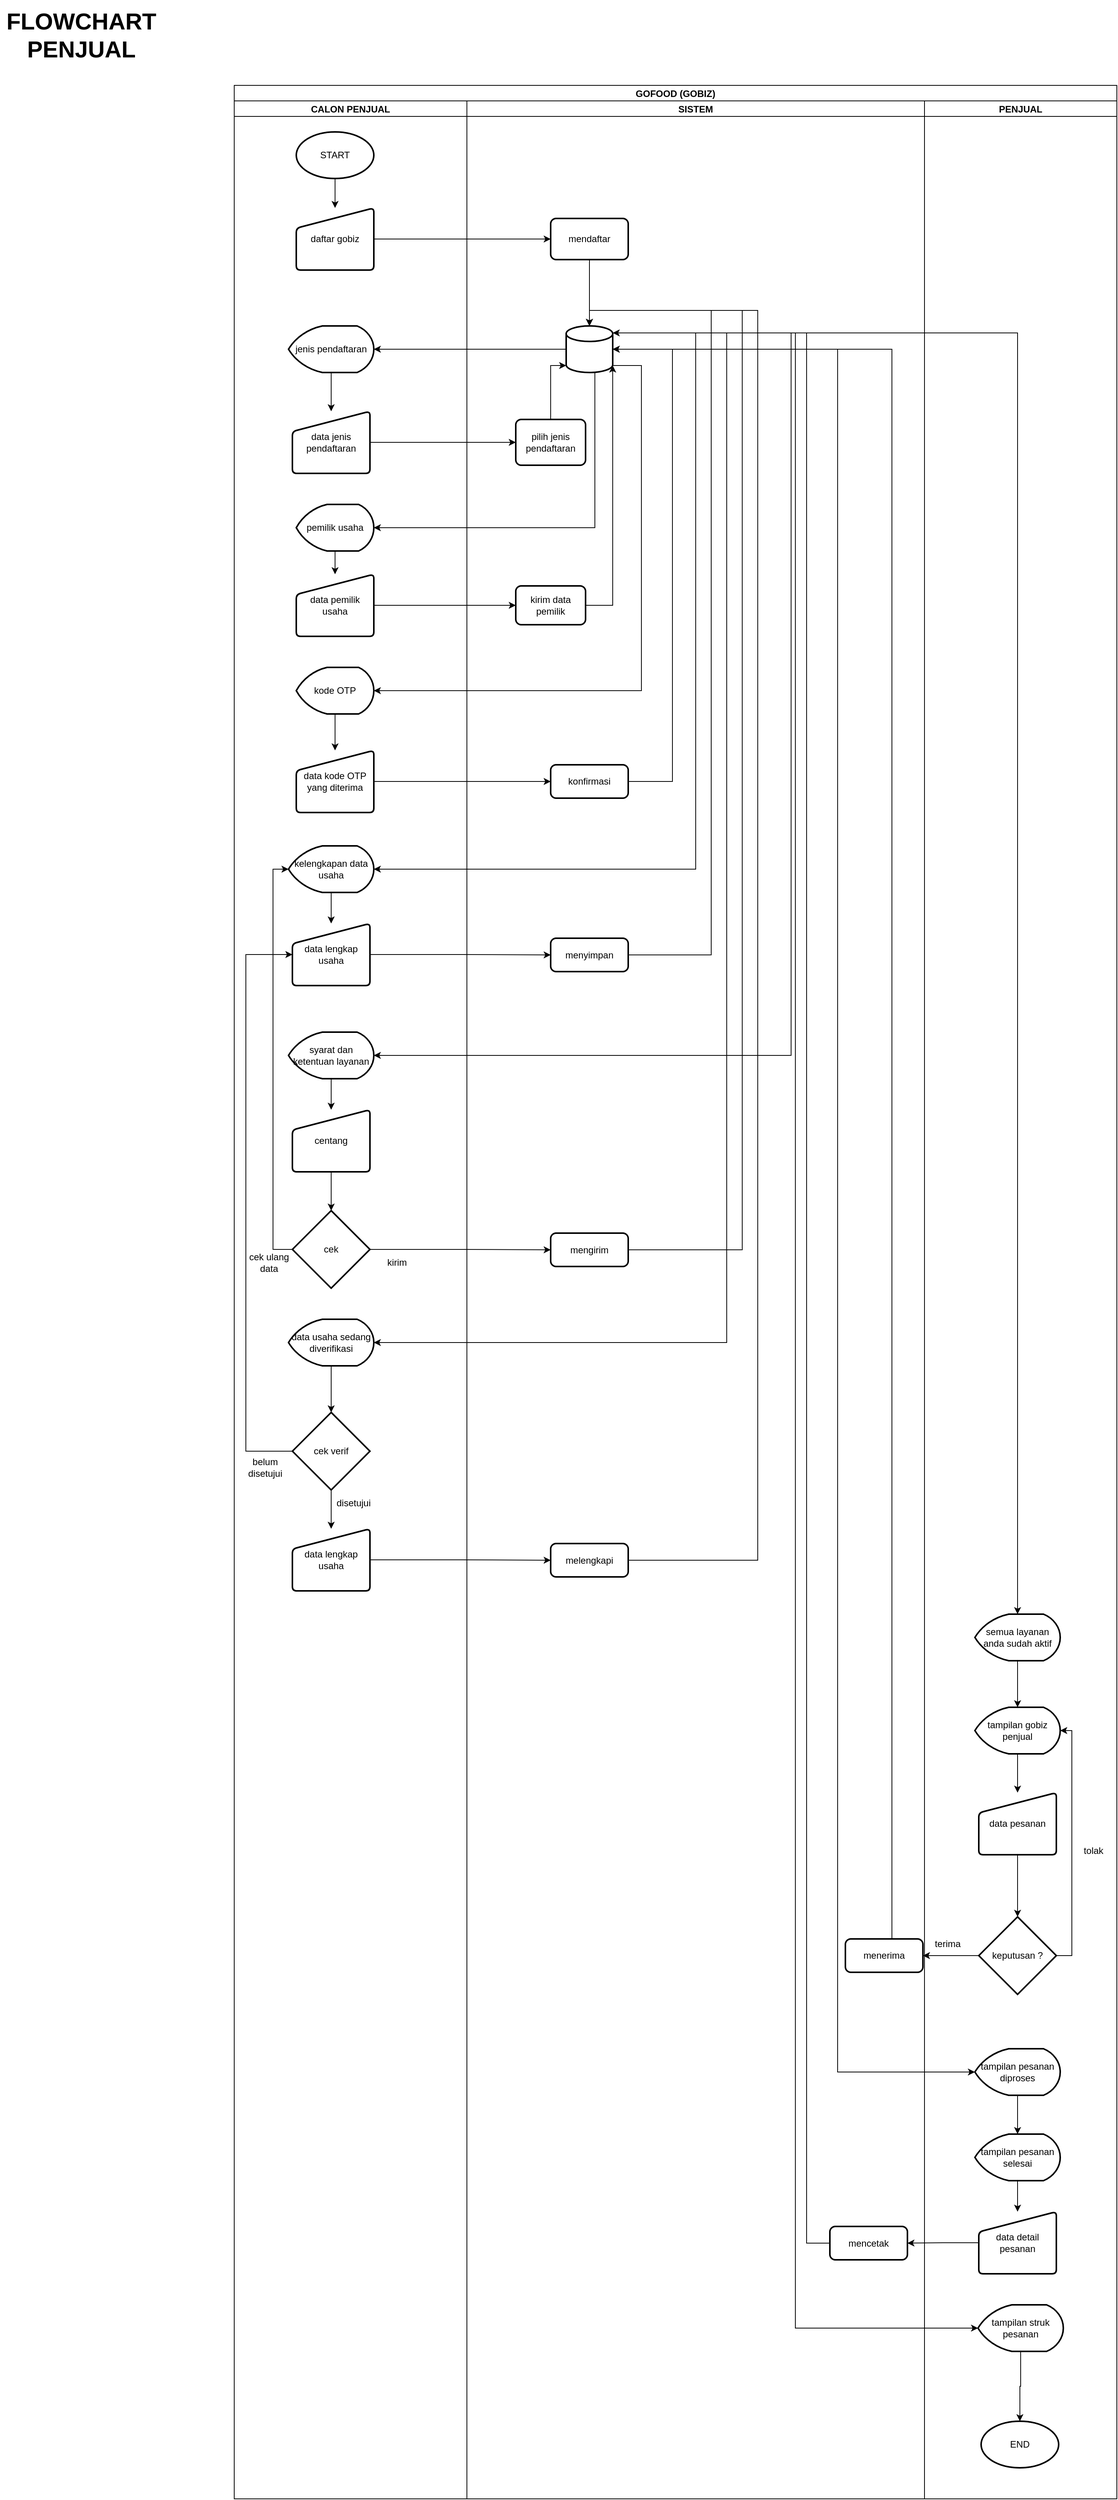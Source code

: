 <mxfile version="16.1.2" type="device"><diagram id="gQieSK8XTmne3Jj6k3_J" name="FLOWCHART"><mxGraphModel dx="1078" dy="661" grid="1" gridSize="10" guides="1" tooltips="1" connect="1" arrows="1" fold="1" page="1" pageScale="1" pageWidth="2339" pageHeight="3300" math="0" shadow="0"><root><mxCell id="0"/><mxCell id="1" parent="0"/><mxCell id="ITI9pA6HgrUlZKie2ea9-1" value="FLOWCHART PENJUAL" style="text;html=1;strokeColor=none;fillColor=none;align=center;verticalAlign=middle;whiteSpace=wrap;rounded=0;fontSize=30;fontStyle=1" parent="1" vertex="1"><mxGeometry x="30" y="30" width="210" height="90" as="geometry"/></mxCell><mxCell id="ITI9pA6HgrUlZKie2ea9-2" value="GOFOOD (GOBIZ)" style="swimlane;childLayout=stackLayout;resizeParent=1;resizeParentMax=0;startSize=20;" parent="1" vertex="1"><mxGeometry x="332" y="140" width="1138" height="3110" as="geometry"/></mxCell><mxCell id="ITI9pA6HgrUlZKie2ea9-3" value="CALON PENJUAL" style="swimlane;startSize=20;" parent="ITI9pA6HgrUlZKie2ea9-2" vertex="1"><mxGeometry y="20" width="300" height="3090" as="geometry"/></mxCell><mxCell id="ITI9pA6HgrUlZKie2ea9-4" style="edgeStyle=orthogonalEdgeStyle;rounded=0;orthogonalLoop=1;jettySize=auto;html=1;exitX=0.5;exitY=1;exitDx=0;exitDy=0;exitPerimeter=0;entryX=0.5;entryY=0;entryDx=0;entryDy=0;" parent="ITI9pA6HgrUlZKie2ea9-3" source="ITI9pA6HgrUlZKie2ea9-5" target="ITI9pA6HgrUlZKie2ea9-6" edge="1"><mxGeometry relative="1" as="geometry"/></mxCell><mxCell id="ITI9pA6HgrUlZKie2ea9-5" value="START" style="strokeWidth=2;html=1;shape=mxgraph.flowchart.start_1;whiteSpace=wrap;" parent="ITI9pA6HgrUlZKie2ea9-3" vertex="1"><mxGeometry x="80" y="40" width="100" height="60" as="geometry"/></mxCell><mxCell id="ITI9pA6HgrUlZKie2ea9-6" value="daftar gobiz" style="html=1;strokeWidth=2;shape=manualInput;whiteSpace=wrap;rounded=1;size=26;arcSize=11;" parent="ITI9pA6HgrUlZKie2ea9-3" vertex="1"><mxGeometry x="80" y="138" width="100" height="80" as="geometry"/></mxCell><mxCell id="ITI9pA6HgrUlZKie2ea9-7" style="edgeStyle=orthogonalEdgeStyle;rounded=0;orthogonalLoop=1;jettySize=auto;html=1;exitX=0.5;exitY=1;exitDx=0;exitDy=0;exitPerimeter=0;entryX=0.5;entryY=0;entryDx=0;entryDy=0;" parent="ITI9pA6HgrUlZKie2ea9-3" source="ITI9pA6HgrUlZKie2ea9-8" target="ITI9pA6HgrUlZKie2ea9-9" edge="1"><mxGeometry relative="1" as="geometry"/></mxCell><mxCell id="ITI9pA6HgrUlZKie2ea9-8" value="jenis pendaftaran" style="strokeWidth=2;html=1;shape=mxgraph.flowchart.display;whiteSpace=wrap;" parent="ITI9pA6HgrUlZKie2ea9-3" vertex="1"><mxGeometry x="70" y="290" width="110" height="60" as="geometry"/></mxCell><mxCell id="ITI9pA6HgrUlZKie2ea9-9" value="data jenis pendaftaran" style="html=1;strokeWidth=2;shape=manualInput;whiteSpace=wrap;rounded=1;size=26;arcSize=11;" parent="ITI9pA6HgrUlZKie2ea9-3" vertex="1"><mxGeometry x="75" y="400" width="100" height="80" as="geometry"/></mxCell><mxCell id="ITI9pA6HgrUlZKie2ea9-10" style="edgeStyle=orthogonalEdgeStyle;rounded=0;orthogonalLoop=1;jettySize=auto;html=1;exitX=0.5;exitY=1;exitDx=0;exitDy=0;exitPerimeter=0;entryX=0.5;entryY=0;entryDx=0;entryDy=0;" parent="ITI9pA6HgrUlZKie2ea9-3" source="ITI9pA6HgrUlZKie2ea9-11" target="ITI9pA6HgrUlZKie2ea9-12" edge="1"><mxGeometry relative="1" as="geometry"/></mxCell><mxCell id="ITI9pA6HgrUlZKie2ea9-11" value="pemilik usaha" style="strokeWidth=2;html=1;shape=mxgraph.flowchart.display;whiteSpace=wrap;" parent="ITI9pA6HgrUlZKie2ea9-3" vertex="1"><mxGeometry x="80" y="520" width="100" height="60" as="geometry"/></mxCell><mxCell id="ITI9pA6HgrUlZKie2ea9-12" value="data pemilik usaha" style="html=1;strokeWidth=2;shape=manualInput;whiteSpace=wrap;rounded=1;size=26;arcSize=11;" parent="ITI9pA6HgrUlZKie2ea9-3" vertex="1"><mxGeometry x="80" y="610" width="100" height="80" as="geometry"/></mxCell><mxCell id="ITI9pA6HgrUlZKie2ea9-13" style="edgeStyle=orthogonalEdgeStyle;rounded=0;orthogonalLoop=1;jettySize=auto;html=1;exitX=0.5;exitY=1;exitDx=0;exitDy=0;exitPerimeter=0;entryX=0.5;entryY=0;entryDx=0;entryDy=0;" parent="ITI9pA6HgrUlZKie2ea9-3" source="ITI9pA6HgrUlZKie2ea9-14" target="ITI9pA6HgrUlZKie2ea9-15" edge="1"><mxGeometry relative="1" as="geometry"/></mxCell><mxCell id="ITI9pA6HgrUlZKie2ea9-14" value="kode OTP" style="strokeWidth=2;html=1;shape=mxgraph.flowchart.display;whiteSpace=wrap;" parent="ITI9pA6HgrUlZKie2ea9-3" vertex="1"><mxGeometry x="80" y="730" width="100" height="60" as="geometry"/></mxCell><mxCell id="ITI9pA6HgrUlZKie2ea9-15" value="data kode OTP yang diterima" style="html=1;strokeWidth=2;shape=manualInput;whiteSpace=wrap;rounded=1;size=26;arcSize=11;" parent="ITI9pA6HgrUlZKie2ea9-3" vertex="1"><mxGeometry x="80" y="837" width="100" height="80" as="geometry"/></mxCell><mxCell id="ITI9pA6HgrUlZKie2ea9-59" style="edgeStyle=orthogonalEdgeStyle;rounded=0;orthogonalLoop=1;jettySize=auto;html=1;exitX=0.5;exitY=1;exitDx=0;exitDy=0;exitPerimeter=0;entryX=0.5;entryY=0;entryDx=0;entryDy=0;" parent="ITI9pA6HgrUlZKie2ea9-3" source="ITI9pA6HgrUlZKie2ea9-39" target="ITI9pA6HgrUlZKie2ea9-40" edge="1"><mxGeometry relative="1" as="geometry"/></mxCell><mxCell id="ITI9pA6HgrUlZKie2ea9-39" value="kelengkapan data usaha" style="strokeWidth=2;html=1;shape=mxgraph.flowchart.display;whiteSpace=wrap;" parent="ITI9pA6HgrUlZKie2ea9-3" vertex="1"><mxGeometry x="70" y="960" width="110" height="60" as="geometry"/></mxCell><mxCell id="ITI9pA6HgrUlZKie2ea9-40" value="data lengkap usaha" style="html=1;strokeWidth=2;shape=manualInput;whiteSpace=wrap;rounded=1;size=26;arcSize=11;" parent="ITI9pA6HgrUlZKie2ea9-3" vertex="1"><mxGeometry x="75" y="1060" width="100" height="80" as="geometry"/></mxCell><mxCell id="ITI9pA6HgrUlZKie2ea9-80" style="edgeStyle=orthogonalEdgeStyle;rounded=0;orthogonalLoop=1;jettySize=auto;html=1;exitX=0.5;exitY=1;exitDx=0;exitDy=0;exitPerimeter=0;entryX=0.5;entryY=0;entryDx=0;entryDy=0;" parent="ITI9pA6HgrUlZKie2ea9-3" source="ITI9pA6HgrUlZKie2ea9-74" target="ITI9pA6HgrUlZKie2ea9-76" edge="1"><mxGeometry relative="1" as="geometry"/></mxCell><mxCell id="ITI9pA6HgrUlZKie2ea9-74" value="syarat dan ketentuan layanan" style="strokeWidth=2;html=1;shape=mxgraph.flowchart.display;whiteSpace=wrap;" parent="ITI9pA6HgrUlZKie2ea9-3" vertex="1"><mxGeometry x="70" y="1200" width="110" height="60" as="geometry"/></mxCell><mxCell id="ITI9pA6HgrUlZKie2ea9-81" style="edgeStyle=orthogonalEdgeStyle;rounded=0;orthogonalLoop=1;jettySize=auto;html=1;exitX=0.5;exitY=1;exitDx=0;exitDy=0;entryX=0.5;entryY=0;entryDx=0;entryDy=0;entryPerimeter=0;" parent="ITI9pA6HgrUlZKie2ea9-3" source="ITI9pA6HgrUlZKie2ea9-76" target="ITI9pA6HgrUlZKie2ea9-77" edge="1"><mxGeometry relative="1" as="geometry"/></mxCell><mxCell id="ITI9pA6HgrUlZKie2ea9-76" value="centang" style="html=1;strokeWidth=2;shape=manualInput;whiteSpace=wrap;rounded=1;size=26;arcSize=11;" parent="ITI9pA6HgrUlZKie2ea9-3" vertex="1"><mxGeometry x="75" y="1300" width="100" height="80" as="geometry"/></mxCell><mxCell id="ITI9pA6HgrUlZKie2ea9-78" style="edgeStyle=orthogonalEdgeStyle;rounded=0;orthogonalLoop=1;jettySize=auto;html=1;exitX=0;exitY=0.5;exitDx=0;exitDy=0;exitPerimeter=0;entryX=0;entryY=0.5;entryDx=0;entryDy=0;entryPerimeter=0;" parent="ITI9pA6HgrUlZKie2ea9-3" source="ITI9pA6HgrUlZKie2ea9-77" target="ITI9pA6HgrUlZKie2ea9-39" edge="1"><mxGeometry relative="1" as="geometry"/></mxCell><mxCell id="ITI9pA6HgrUlZKie2ea9-77" value="cek" style="strokeWidth=2;html=1;shape=mxgraph.flowchart.decision;whiteSpace=wrap;" parent="ITI9pA6HgrUlZKie2ea9-3" vertex="1"><mxGeometry x="75" y="1430" width="100" height="100" as="geometry"/></mxCell><mxCell id="ITI9pA6HgrUlZKie2ea9-82" value="cek ulang data" style="text;html=1;strokeColor=none;fillColor=none;align=center;verticalAlign=middle;whiteSpace=wrap;rounded=0;" parent="ITI9pA6HgrUlZKie2ea9-3" vertex="1"><mxGeometry x="15" y="1482" width="60" height="30" as="geometry"/></mxCell><mxCell id="ITI9pA6HgrUlZKie2ea9-85" value="kirim" style="text;html=1;strokeColor=none;fillColor=none;align=center;verticalAlign=middle;whiteSpace=wrap;rounded=0;" parent="ITI9pA6HgrUlZKie2ea9-3" vertex="1"><mxGeometry x="180" y="1482" width="60" height="30" as="geometry"/></mxCell><mxCell id="ITI9pA6HgrUlZKie2ea9-91" style="edgeStyle=orthogonalEdgeStyle;rounded=0;orthogonalLoop=1;jettySize=auto;html=1;exitX=0.5;exitY=1;exitDx=0;exitDy=0;exitPerimeter=0;entryX=0.5;entryY=0;entryDx=0;entryDy=0;entryPerimeter=0;" parent="ITI9pA6HgrUlZKie2ea9-3" source="ITI9pA6HgrUlZKie2ea9-88" target="ITI9pA6HgrUlZKie2ea9-90" edge="1"><mxGeometry relative="1" as="geometry"/></mxCell><mxCell id="ITI9pA6HgrUlZKie2ea9-88" value="data usaha sedang diverifikasi" style="strokeWidth=2;html=1;shape=mxgraph.flowchart.display;whiteSpace=wrap;" parent="ITI9pA6HgrUlZKie2ea9-3" vertex="1"><mxGeometry x="70" y="1570" width="110" height="60" as="geometry"/></mxCell><mxCell id="ITI9pA6HgrUlZKie2ea9-92" style="edgeStyle=orthogonalEdgeStyle;rounded=0;orthogonalLoop=1;jettySize=auto;html=1;exitX=0;exitY=0.5;exitDx=0;exitDy=0;exitPerimeter=0;entryX=0;entryY=0.5;entryDx=0;entryDy=0;" parent="ITI9pA6HgrUlZKie2ea9-3" source="ITI9pA6HgrUlZKie2ea9-90" target="ITI9pA6HgrUlZKie2ea9-40" edge="1"><mxGeometry relative="1" as="geometry"><Array as="points"><mxPoint x="15" y="1740"/><mxPoint x="15" y="1100"/></Array></mxGeometry></mxCell><mxCell id="ITI9pA6HgrUlZKie2ea9-94" style="edgeStyle=orthogonalEdgeStyle;rounded=0;orthogonalLoop=1;jettySize=auto;html=1;exitX=0.5;exitY=1;exitDx=0;exitDy=0;exitPerimeter=0;entryX=0.5;entryY=0;entryDx=0;entryDy=0;" parent="ITI9pA6HgrUlZKie2ea9-3" source="ITI9pA6HgrUlZKie2ea9-90" target="ITI9pA6HgrUlZKie2ea9-93" edge="1"><mxGeometry relative="1" as="geometry"/></mxCell><mxCell id="ITI9pA6HgrUlZKie2ea9-90" value="cek verif" style="strokeWidth=2;html=1;shape=mxgraph.flowchart.decision;whiteSpace=wrap;" parent="ITI9pA6HgrUlZKie2ea9-3" vertex="1"><mxGeometry x="75" y="1690" width="100" height="100" as="geometry"/></mxCell><mxCell id="ITI9pA6HgrUlZKie2ea9-93" value="data lengkap usaha" style="html=1;strokeWidth=2;shape=manualInput;whiteSpace=wrap;rounded=1;size=26;arcSize=11;" parent="ITI9pA6HgrUlZKie2ea9-3" vertex="1"><mxGeometry x="75" y="1840" width="100" height="80" as="geometry"/></mxCell><mxCell id="ITI9pA6HgrUlZKie2ea9-101" value="belum disetujui" style="text;html=1;strokeColor=none;fillColor=none;align=center;verticalAlign=middle;whiteSpace=wrap;rounded=0;" parent="ITI9pA6HgrUlZKie2ea9-3" vertex="1"><mxGeometry x="10" y="1746" width="60" height="30" as="geometry"/></mxCell><mxCell id="ITI9pA6HgrUlZKie2ea9-102" value="disetujui" style="text;html=1;strokeColor=none;fillColor=none;align=center;verticalAlign=middle;whiteSpace=wrap;rounded=0;" parent="ITI9pA6HgrUlZKie2ea9-3" vertex="1"><mxGeometry x="124" y="1792" width="60" height="30" as="geometry"/></mxCell><mxCell id="ITI9pA6HgrUlZKie2ea9-16" value="SISTEM" style="swimlane;startSize=20;" parent="ITI9pA6HgrUlZKie2ea9-2" vertex="1"><mxGeometry x="300" y="20" width="590" height="3090" as="geometry"/></mxCell><mxCell id="ITI9pA6HgrUlZKie2ea9-17" style="edgeStyle=orthogonalEdgeStyle;rounded=0;orthogonalLoop=1;jettySize=auto;html=1;exitX=0.5;exitY=1;exitDx=0;exitDy=0;entryX=0.5;entryY=0;entryDx=0;entryDy=0;entryPerimeter=0;" parent="ITI9pA6HgrUlZKie2ea9-16" source="ITI9pA6HgrUlZKie2ea9-18" target="ITI9pA6HgrUlZKie2ea9-19" edge="1"><mxGeometry relative="1" as="geometry"/></mxCell><mxCell id="ITI9pA6HgrUlZKie2ea9-18" value="mendaftar" style="rounded=1;whiteSpace=wrap;html=1;absoluteArcSize=1;arcSize=14;strokeWidth=2;" parent="ITI9pA6HgrUlZKie2ea9-16" vertex="1"><mxGeometry x="108" y="151.5" width="100" height="53" as="geometry"/></mxCell><mxCell id="ITI9pA6HgrUlZKie2ea9-19" value="" style="strokeWidth=2;html=1;shape=mxgraph.flowchart.database;whiteSpace=wrap;" parent="ITI9pA6HgrUlZKie2ea9-16" vertex="1"><mxGeometry x="128" y="290" width="60" height="60" as="geometry"/></mxCell><mxCell id="ITI9pA6HgrUlZKie2ea9-20" style="edgeStyle=orthogonalEdgeStyle;rounded=0;orthogonalLoop=1;jettySize=auto;html=1;exitX=0.5;exitY=0;exitDx=0;exitDy=0;entryX=0;entryY=0.85;entryDx=0;entryDy=0;entryPerimeter=0;" parent="ITI9pA6HgrUlZKie2ea9-16" source="ITI9pA6HgrUlZKie2ea9-21" target="ITI9pA6HgrUlZKie2ea9-19" edge="1"><mxGeometry relative="1" as="geometry"/></mxCell><mxCell id="ITI9pA6HgrUlZKie2ea9-21" value="pilih jenis pendaftaran" style="rounded=1;whiteSpace=wrap;html=1;absoluteArcSize=1;arcSize=14;strokeWidth=2;" parent="ITI9pA6HgrUlZKie2ea9-16" vertex="1"><mxGeometry x="63" y="410.5" width="90" height="59" as="geometry"/></mxCell><mxCell id="ITI9pA6HgrUlZKie2ea9-22" style="edgeStyle=orthogonalEdgeStyle;rounded=0;orthogonalLoop=1;jettySize=auto;html=1;exitX=1;exitY=0.5;exitDx=0;exitDy=0;entryX=1;entryY=0.85;entryDx=0;entryDy=0;entryPerimeter=0;" parent="ITI9pA6HgrUlZKie2ea9-16" source="ITI9pA6HgrUlZKie2ea9-23" target="ITI9pA6HgrUlZKie2ea9-19" edge="1"><mxGeometry relative="1" as="geometry"><Array as="points"><mxPoint x="188" y="650"/></Array></mxGeometry></mxCell><mxCell id="ITI9pA6HgrUlZKie2ea9-23" value="kirim data pemilik" style="rounded=1;whiteSpace=wrap;html=1;absoluteArcSize=1;arcSize=14;strokeWidth=2;" parent="ITI9pA6HgrUlZKie2ea9-16" vertex="1"><mxGeometry x="63" y="625" width="90" height="50" as="geometry"/></mxCell><mxCell id="ITI9pA6HgrUlZKie2ea9-24" style="edgeStyle=orthogonalEdgeStyle;rounded=0;orthogonalLoop=1;jettySize=auto;html=1;exitX=1;exitY=0.5;exitDx=0;exitDy=0;entryX=1;entryY=0.5;entryDx=0;entryDy=0;entryPerimeter=0;" parent="ITI9pA6HgrUlZKie2ea9-16" source="ITI9pA6HgrUlZKie2ea9-25" target="ITI9pA6HgrUlZKie2ea9-19" edge="1"><mxGeometry relative="1" as="geometry"><Array as="points"><mxPoint x="265" y="877"/><mxPoint x="265" y="320"/></Array></mxGeometry></mxCell><mxCell id="ITI9pA6HgrUlZKie2ea9-25" value="konfirmasi" style="rounded=1;whiteSpace=wrap;html=1;absoluteArcSize=1;arcSize=14;strokeWidth=2;" parent="ITI9pA6HgrUlZKie2ea9-16" vertex="1"><mxGeometry x="108" y="855.5" width="100" height="43" as="geometry"/></mxCell><mxCell id="ITI9pA6HgrUlZKie2ea9-62" style="edgeStyle=orthogonalEdgeStyle;rounded=0;orthogonalLoop=1;jettySize=auto;html=1;exitX=1;exitY=0.5;exitDx=0;exitDy=0;entryX=0.5;entryY=0;entryDx=0;entryDy=0;entryPerimeter=0;" parent="ITI9pA6HgrUlZKie2ea9-16" source="ITI9pA6HgrUlZKie2ea9-58" target="ITI9pA6HgrUlZKie2ea9-19" edge="1"><mxGeometry relative="1" as="geometry"><Array as="points"><mxPoint x="315" y="1100"/><mxPoint x="315" y="270"/><mxPoint x="158" y="270"/></Array></mxGeometry></mxCell><mxCell id="ITI9pA6HgrUlZKie2ea9-58" value="menyimpan" style="rounded=1;whiteSpace=wrap;html=1;absoluteArcSize=1;arcSize=14;strokeWidth=2;" parent="ITI9pA6HgrUlZKie2ea9-16" vertex="1"><mxGeometry x="108" y="1079" width="100" height="43" as="geometry"/></mxCell><mxCell id="ITI9pA6HgrUlZKie2ea9-87" style="edgeStyle=orthogonalEdgeStyle;rounded=0;orthogonalLoop=1;jettySize=auto;html=1;exitX=1;exitY=0.5;exitDx=0;exitDy=0;entryX=0.5;entryY=0;entryDx=0;entryDy=0;entryPerimeter=0;" parent="ITI9pA6HgrUlZKie2ea9-16" source="ITI9pA6HgrUlZKie2ea9-83" target="ITI9pA6HgrUlZKie2ea9-19" edge="1"><mxGeometry relative="1" as="geometry"><Array as="points"><mxPoint x="355" y="1480"/><mxPoint x="355" y="270"/><mxPoint x="158" y="270"/></Array></mxGeometry></mxCell><mxCell id="ITI9pA6HgrUlZKie2ea9-83" value="mengirim" style="rounded=1;whiteSpace=wrap;html=1;absoluteArcSize=1;arcSize=14;strokeWidth=2;" parent="ITI9pA6HgrUlZKie2ea9-16" vertex="1"><mxGeometry x="108" y="1459" width="100" height="43" as="geometry"/></mxCell><mxCell id="ITI9pA6HgrUlZKie2ea9-97" style="edgeStyle=orthogonalEdgeStyle;rounded=0;orthogonalLoop=1;jettySize=auto;html=1;exitX=1;exitY=0.5;exitDx=0;exitDy=0;entryX=0.5;entryY=0;entryDx=0;entryDy=0;entryPerimeter=0;" parent="ITI9pA6HgrUlZKie2ea9-16" source="ITI9pA6HgrUlZKie2ea9-95" target="ITI9pA6HgrUlZKie2ea9-19" edge="1"><mxGeometry relative="1" as="geometry"><Array as="points"><mxPoint x="375" y="1880"/><mxPoint x="375" y="270"/><mxPoint x="158" y="270"/></Array></mxGeometry></mxCell><mxCell id="ITI9pA6HgrUlZKie2ea9-95" value="melengkapi" style="rounded=1;whiteSpace=wrap;html=1;absoluteArcSize=1;arcSize=14;strokeWidth=2;" parent="ITI9pA6HgrUlZKie2ea9-16" vertex="1"><mxGeometry x="108" y="1859" width="100" height="43" as="geometry"/></mxCell><mxCell id="A_USdB6Zy-tuZztIBEWK-12" style="edgeStyle=orthogonalEdgeStyle;rounded=0;orthogonalLoop=1;jettySize=auto;html=1;entryX=1;entryY=0.5;entryDx=0;entryDy=0;entryPerimeter=0;exitX=0.5;exitY=0;exitDx=0;exitDy=0;" edge="1" parent="ITI9pA6HgrUlZKie2ea9-16" source="A_USdB6Zy-tuZztIBEWK-7" target="ITI9pA6HgrUlZKie2ea9-19"><mxGeometry relative="1" as="geometry"><Array as="points"><mxPoint x="548" y="2369"/><mxPoint x="548" y="320"/></Array></mxGeometry></mxCell><mxCell id="A_USdB6Zy-tuZztIBEWK-7" value="menerima" style="rounded=1;whiteSpace=wrap;html=1;absoluteArcSize=1;arcSize=14;strokeWidth=2;" vertex="1" parent="ITI9pA6HgrUlZKie2ea9-16"><mxGeometry x="488" y="2368.5" width="100" height="43" as="geometry"/></mxCell><mxCell id="A_USdB6Zy-tuZztIBEWK-24" style="edgeStyle=orthogonalEdgeStyle;rounded=0;orthogonalLoop=1;jettySize=auto;html=1;exitX=0;exitY=0.5;exitDx=0;exitDy=0;entryX=1;entryY=0.15;entryDx=0;entryDy=0;entryPerimeter=0;" edge="1" parent="ITI9pA6HgrUlZKie2ea9-16" source="A_USdB6Zy-tuZztIBEWK-22" target="ITI9pA6HgrUlZKie2ea9-19"><mxGeometry relative="1" as="geometry"><Array as="points"><mxPoint x="438" y="2761"/><mxPoint x="438" y="299"/></Array></mxGeometry></mxCell><mxCell id="A_USdB6Zy-tuZztIBEWK-22" value="mencetak" style="rounded=1;whiteSpace=wrap;html=1;absoluteArcSize=1;arcSize=14;strokeWidth=2;" vertex="1" parent="ITI9pA6HgrUlZKie2ea9-16"><mxGeometry x="468" y="2739" width="100" height="43" as="geometry"/></mxCell><mxCell id="ITI9pA6HgrUlZKie2ea9-26" value="PENJUAL" style="swimlane;startSize=20;" parent="ITI9pA6HgrUlZKie2ea9-2" vertex="1"><mxGeometry x="890" y="20" width="248" height="3090" as="geometry"/></mxCell><mxCell id="ITI9pA6HgrUlZKie2ea9-100" style="edgeStyle=orthogonalEdgeStyle;rounded=0;orthogonalLoop=1;jettySize=auto;html=1;exitX=0.5;exitY=1;exitDx=0;exitDy=0;exitPerimeter=0;entryX=0.5;entryY=0;entryDx=0;entryDy=0;entryPerimeter=0;" parent="ITI9pA6HgrUlZKie2ea9-26" source="ITI9pA6HgrUlZKie2ea9-98" target="A_USdB6Zy-tuZztIBEWK-1" edge="1"><mxGeometry relative="1" as="geometry"><mxPoint x="120" y="2060.0" as="targetPoint"/></mxGeometry></mxCell><mxCell id="ITI9pA6HgrUlZKie2ea9-98" value="semua layanan anda sudah aktif" style="strokeWidth=2;html=1;shape=mxgraph.flowchart.display;whiteSpace=wrap;" parent="ITI9pA6HgrUlZKie2ea9-26" vertex="1"><mxGeometry x="65" y="1950" width="110" height="60" as="geometry"/></mxCell><mxCell id="A_USdB6Zy-tuZztIBEWK-4" style="edgeStyle=orthogonalEdgeStyle;rounded=0;orthogonalLoop=1;jettySize=auto;html=1;exitX=0.5;exitY=1;exitDx=0;exitDy=0;exitPerimeter=0;entryX=0.5;entryY=0;entryDx=0;entryDy=0;" edge="1" parent="ITI9pA6HgrUlZKie2ea9-26" source="A_USdB6Zy-tuZztIBEWK-1" target="A_USdB6Zy-tuZztIBEWK-3"><mxGeometry relative="1" as="geometry"/></mxCell><mxCell id="A_USdB6Zy-tuZztIBEWK-1" value="tampilan gobiz penjual" style="strokeWidth=2;html=1;shape=mxgraph.flowchart.display;whiteSpace=wrap;" vertex="1" parent="ITI9pA6HgrUlZKie2ea9-26"><mxGeometry x="65" y="2070" width="110" height="60" as="geometry"/></mxCell><mxCell id="A_USdB6Zy-tuZztIBEWK-6" style="edgeStyle=orthogonalEdgeStyle;rounded=0;orthogonalLoop=1;jettySize=auto;html=1;exitX=0.5;exitY=1;exitDx=0;exitDy=0;entryX=0.5;entryY=0;entryDx=0;entryDy=0;entryPerimeter=0;" edge="1" parent="ITI9pA6HgrUlZKie2ea9-26" source="A_USdB6Zy-tuZztIBEWK-3" target="A_USdB6Zy-tuZztIBEWK-5"><mxGeometry relative="1" as="geometry"/></mxCell><mxCell id="A_USdB6Zy-tuZztIBEWK-3" value="data pesanan" style="html=1;strokeWidth=2;shape=manualInput;whiteSpace=wrap;rounded=1;size=26;arcSize=11;" vertex="1" parent="ITI9pA6HgrUlZKie2ea9-26"><mxGeometry x="70" y="2180" width="100" height="80" as="geometry"/></mxCell><mxCell id="A_USdB6Zy-tuZztIBEWK-10" style="edgeStyle=orthogonalEdgeStyle;rounded=0;orthogonalLoop=1;jettySize=auto;html=1;exitX=1;exitY=0.5;exitDx=0;exitDy=0;exitPerimeter=0;entryX=1;entryY=0.5;entryDx=0;entryDy=0;entryPerimeter=0;" edge="1" parent="ITI9pA6HgrUlZKie2ea9-26" source="A_USdB6Zy-tuZztIBEWK-5" target="A_USdB6Zy-tuZztIBEWK-1"><mxGeometry relative="1" as="geometry"/></mxCell><mxCell id="A_USdB6Zy-tuZztIBEWK-5" value="keputusan ?" style="strokeWidth=2;html=1;shape=mxgraph.flowchart.decision;whiteSpace=wrap;" vertex="1" parent="ITI9pA6HgrUlZKie2ea9-26"><mxGeometry x="70" y="2340" width="100" height="100" as="geometry"/></mxCell><mxCell id="A_USdB6Zy-tuZztIBEWK-11" value="tolak" style="text;html=1;strokeColor=none;fillColor=none;align=center;verticalAlign=middle;whiteSpace=wrap;rounded=0;" vertex="1" parent="ITI9pA6HgrUlZKie2ea9-26"><mxGeometry x="188" y="2240" width="60" height="30" as="geometry"/></mxCell><mxCell id="A_USdB6Zy-tuZztIBEWK-16" style="edgeStyle=orthogonalEdgeStyle;rounded=0;orthogonalLoop=1;jettySize=auto;html=1;exitX=0.5;exitY=1;exitDx=0;exitDy=0;exitPerimeter=0;entryX=0.5;entryY=0;entryDx=0;entryDy=0;entryPerimeter=0;" edge="1" parent="ITI9pA6HgrUlZKie2ea9-26" source="A_USdB6Zy-tuZztIBEWK-14" target="A_USdB6Zy-tuZztIBEWK-15"><mxGeometry relative="1" as="geometry"/></mxCell><mxCell id="A_USdB6Zy-tuZztIBEWK-14" value="tampilan pesanan diproses" style="strokeWidth=2;html=1;shape=mxgraph.flowchart.display;whiteSpace=wrap;" vertex="1" parent="ITI9pA6HgrUlZKie2ea9-26"><mxGeometry x="65" y="2510" width="110" height="60" as="geometry"/></mxCell><mxCell id="A_USdB6Zy-tuZztIBEWK-9" value="terima" style="text;html=1;strokeColor=none;fillColor=none;align=center;verticalAlign=middle;whiteSpace=wrap;rounded=0;" vertex="1" parent="ITI9pA6HgrUlZKie2ea9-26"><mxGeometry y="2360" width="60" height="30" as="geometry"/></mxCell><mxCell id="A_USdB6Zy-tuZztIBEWK-18" style="edgeStyle=orthogonalEdgeStyle;rounded=0;orthogonalLoop=1;jettySize=auto;html=1;exitX=0.5;exitY=1;exitDx=0;exitDy=0;exitPerimeter=0;entryX=0.5;entryY=0;entryDx=0;entryDy=0;" edge="1" parent="ITI9pA6HgrUlZKie2ea9-26" source="A_USdB6Zy-tuZztIBEWK-15" target="A_USdB6Zy-tuZztIBEWK-21"><mxGeometry relative="1" as="geometry"><mxPoint x="120" y="2720" as="targetPoint"/></mxGeometry></mxCell><mxCell id="A_USdB6Zy-tuZztIBEWK-15" value="tampilan pesanan selesai" style="strokeWidth=2;html=1;shape=mxgraph.flowchart.display;whiteSpace=wrap;" vertex="1" parent="ITI9pA6HgrUlZKie2ea9-26"><mxGeometry x="65" y="2620" width="110" height="60" as="geometry"/></mxCell><mxCell id="A_USdB6Zy-tuZztIBEWK-21" value="data detail pesanan" style="html=1;strokeWidth=2;shape=manualInput;whiteSpace=wrap;rounded=1;size=26;arcSize=11;" vertex="1" parent="ITI9pA6HgrUlZKie2ea9-26"><mxGeometry x="70" y="2720" width="100" height="80" as="geometry"/></mxCell><mxCell id="A_USdB6Zy-tuZztIBEWK-28" style="edgeStyle=orthogonalEdgeStyle;rounded=0;orthogonalLoop=1;jettySize=auto;html=1;exitX=0.5;exitY=1;exitDx=0;exitDy=0;exitPerimeter=0;entryX=0.5;entryY=0;entryDx=0;entryDy=0;entryPerimeter=0;" edge="1" parent="ITI9pA6HgrUlZKie2ea9-26" source="A_USdB6Zy-tuZztIBEWK-26" target="A_USdB6Zy-tuZztIBEWK-27"><mxGeometry relative="1" as="geometry"/></mxCell><mxCell id="A_USdB6Zy-tuZztIBEWK-26" value="tampilan struk pesanan" style="strokeWidth=2;html=1;shape=mxgraph.flowchart.display;whiteSpace=wrap;" vertex="1" parent="ITI9pA6HgrUlZKie2ea9-26"><mxGeometry x="69" y="2840" width="110" height="60" as="geometry"/></mxCell><mxCell id="A_USdB6Zy-tuZztIBEWK-27" value="END" style="strokeWidth=2;html=1;shape=mxgraph.flowchart.start_1;whiteSpace=wrap;" vertex="1" parent="ITI9pA6HgrUlZKie2ea9-26"><mxGeometry x="73" y="2990" width="100" height="60" as="geometry"/></mxCell><mxCell id="ITI9pA6HgrUlZKie2ea9-30" style="edgeStyle=orthogonalEdgeStyle;rounded=0;orthogonalLoop=1;jettySize=auto;html=1;exitX=1;exitY=0.5;exitDx=0;exitDy=0;entryX=0;entryY=0.5;entryDx=0;entryDy=0;" parent="ITI9pA6HgrUlZKie2ea9-2" source="ITI9pA6HgrUlZKie2ea9-6" target="ITI9pA6HgrUlZKie2ea9-18" edge="1"><mxGeometry relative="1" as="geometry"/></mxCell><mxCell id="ITI9pA6HgrUlZKie2ea9-31" style="edgeStyle=orthogonalEdgeStyle;rounded=0;orthogonalLoop=1;jettySize=auto;html=1;exitX=0;exitY=0.5;exitDx=0;exitDy=0;exitPerimeter=0;entryX=1;entryY=0.5;entryDx=0;entryDy=0;entryPerimeter=0;" parent="ITI9pA6HgrUlZKie2ea9-2" source="ITI9pA6HgrUlZKie2ea9-19" target="ITI9pA6HgrUlZKie2ea9-8" edge="1"><mxGeometry relative="1" as="geometry"/></mxCell><mxCell id="ITI9pA6HgrUlZKie2ea9-32" style="edgeStyle=orthogonalEdgeStyle;rounded=0;orthogonalLoop=1;jettySize=auto;html=1;exitX=1;exitY=0.5;exitDx=0;exitDy=0;entryX=0;entryY=0.5;entryDx=0;entryDy=0;" parent="ITI9pA6HgrUlZKie2ea9-2" source="ITI9pA6HgrUlZKie2ea9-9" target="ITI9pA6HgrUlZKie2ea9-21" edge="1"><mxGeometry relative="1" as="geometry"/></mxCell><mxCell id="ITI9pA6HgrUlZKie2ea9-33" style="edgeStyle=orthogonalEdgeStyle;rounded=0;orthogonalLoop=1;jettySize=auto;html=1;exitX=0.5;exitY=1;exitDx=0;exitDy=0;exitPerimeter=0;entryX=1;entryY=0.5;entryDx=0;entryDy=0;entryPerimeter=0;" parent="ITI9pA6HgrUlZKie2ea9-2" source="ITI9pA6HgrUlZKie2ea9-19" target="ITI9pA6HgrUlZKie2ea9-11" edge="1"><mxGeometry relative="1" as="geometry"><Array as="points"><mxPoint x="465" y="370"/><mxPoint x="465" y="570"/></Array></mxGeometry></mxCell><mxCell id="ITI9pA6HgrUlZKie2ea9-34" style="edgeStyle=orthogonalEdgeStyle;rounded=0;orthogonalLoop=1;jettySize=auto;html=1;exitX=1;exitY=0.5;exitDx=0;exitDy=0;entryX=0;entryY=0.5;entryDx=0;entryDy=0;" parent="ITI9pA6HgrUlZKie2ea9-2" source="ITI9pA6HgrUlZKie2ea9-12" target="ITI9pA6HgrUlZKie2ea9-23" edge="1"><mxGeometry relative="1" as="geometry"/></mxCell><mxCell id="ITI9pA6HgrUlZKie2ea9-35" style="edgeStyle=orthogonalEdgeStyle;rounded=0;orthogonalLoop=1;jettySize=auto;html=1;exitX=1;exitY=0.85;exitDx=0;exitDy=0;exitPerimeter=0;entryX=1;entryY=0.5;entryDx=0;entryDy=0;entryPerimeter=0;" parent="ITI9pA6HgrUlZKie2ea9-2" source="ITI9pA6HgrUlZKie2ea9-19" target="ITI9pA6HgrUlZKie2ea9-14" edge="1"><mxGeometry relative="1" as="geometry"><Array as="points"><mxPoint x="525" y="361"/><mxPoint x="525" y="780"/></Array></mxGeometry></mxCell><mxCell id="ITI9pA6HgrUlZKie2ea9-36" style="edgeStyle=orthogonalEdgeStyle;rounded=0;orthogonalLoop=1;jettySize=auto;html=1;exitX=1;exitY=0.5;exitDx=0;exitDy=0;entryX=0;entryY=0.5;entryDx=0;entryDy=0;" parent="ITI9pA6HgrUlZKie2ea9-2" source="ITI9pA6HgrUlZKie2ea9-15" target="ITI9pA6HgrUlZKie2ea9-25" edge="1"><mxGeometry relative="1" as="geometry"/></mxCell><mxCell id="ITI9pA6HgrUlZKie2ea9-57" style="edgeStyle=orthogonalEdgeStyle;rounded=0;orthogonalLoop=1;jettySize=auto;html=1;exitX=1;exitY=0.15;exitDx=0;exitDy=0;exitPerimeter=0;entryX=1;entryY=0.5;entryDx=0;entryDy=0;entryPerimeter=0;" parent="ITI9pA6HgrUlZKie2ea9-2" source="ITI9pA6HgrUlZKie2ea9-19" target="ITI9pA6HgrUlZKie2ea9-39" edge="1"><mxGeometry relative="1" as="geometry"><Array as="points"><mxPoint x="595" y="319"/><mxPoint x="595" y="1010"/></Array></mxGeometry></mxCell><mxCell id="ITI9pA6HgrUlZKie2ea9-75" style="edgeStyle=orthogonalEdgeStyle;rounded=0;orthogonalLoop=1;jettySize=auto;html=1;exitX=1;exitY=0.5;exitDx=0;exitDy=0;entryX=0;entryY=0.5;entryDx=0;entryDy=0;" parent="ITI9pA6HgrUlZKie2ea9-2" source="ITI9pA6HgrUlZKie2ea9-40" target="ITI9pA6HgrUlZKie2ea9-58" edge="1"><mxGeometry relative="1" as="geometry"/></mxCell><mxCell id="ITI9pA6HgrUlZKie2ea9-84" style="edgeStyle=orthogonalEdgeStyle;rounded=0;orthogonalLoop=1;jettySize=auto;html=1;exitX=1;exitY=0.5;exitDx=0;exitDy=0;exitPerimeter=0;entryX=0;entryY=0.5;entryDx=0;entryDy=0;" parent="ITI9pA6HgrUlZKie2ea9-2" source="ITI9pA6HgrUlZKie2ea9-77" target="ITI9pA6HgrUlZKie2ea9-83" edge="1"><mxGeometry relative="1" as="geometry"/></mxCell><mxCell id="ITI9pA6HgrUlZKie2ea9-89" style="edgeStyle=orthogonalEdgeStyle;rounded=0;orthogonalLoop=1;jettySize=auto;html=1;exitX=1;exitY=0.15;exitDx=0;exitDy=0;exitPerimeter=0;entryX=1;entryY=0.5;entryDx=0;entryDy=0;entryPerimeter=0;" parent="ITI9pA6HgrUlZKie2ea9-2" source="ITI9pA6HgrUlZKie2ea9-19" target="ITI9pA6HgrUlZKie2ea9-88" edge="1"><mxGeometry relative="1" as="geometry"><Array as="points"><mxPoint x="635" y="319"/><mxPoint x="635" y="1620"/></Array></mxGeometry></mxCell><mxCell id="ITI9pA6HgrUlZKie2ea9-96" style="edgeStyle=orthogonalEdgeStyle;rounded=0;orthogonalLoop=1;jettySize=auto;html=1;exitX=1;exitY=0.5;exitDx=0;exitDy=0;entryX=0;entryY=0.5;entryDx=0;entryDy=0;" parent="ITI9pA6HgrUlZKie2ea9-2" source="ITI9pA6HgrUlZKie2ea9-93" target="ITI9pA6HgrUlZKie2ea9-95" edge="1"><mxGeometry relative="1" as="geometry"/></mxCell><mxCell id="ITI9pA6HgrUlZKie2ea9-99" style="edgeStyle=orthogonalEdgeStyle;rounded=0;orthogonalLoop=1;jettySize=auto;html=1;exitX=1;exitY=0.15;exitDx=0;exitDy=0;exitPerimeter=0;entryX=0.5;entryY=0;entryDx=0;entryDy=0;entryPerimeter=0;" parent="ITI9pA6HgrUlZKie2ea9-2" source="ITI9pA6HgrUlZKie2ea9-19" target="ITI9pA6HgrUlZKie2ea9-98" edge="1"><mxGeometry relative="1" as="geometry"/></mxCell><mxCell id="pZfeWCPUMDLq62got9yh-1" style="edgeStyle=orthogonalEdgeStyle;rounded=0;orthogonalLoop=1;jettySize=auto;html=1;exitX=1;exitY=0.15;exitDx=0;exitDy=0;exitPerimeter=0;entryX=1;entryY=0.5;entryDx=0;entryDy=0;entryPerimeter=0;" parent="ITI9pA6HgrUlZKie2ea9-2" source="ITI9pA6HgrUlZKie2ea9-19" target="ITI9pA6HgrUlZKie2ea9-74" edge="1"><mxGeometry relative="1" as="geometry"><Array as="points"><mxPoint x="718" y="319"/><mxPoint x="718" y="1250"/></Array></mxGeometry></mxCell><mxCell id="A_USdB6Zy-tuZztIBEWK-8" style="edgeStyle=orthogonalEdgeStyle;rounded=0;orthogonalLoop=1;jettySize=auto;html=1;exitX=0;exitY=0.5;exitDx=0;exitDy=0;exitPerimeter=0;entryX=1;entryY=0.5;entryDx=0;entryDy=0;" edge="1" parent="ITI9pA6HgrUlZKie2ea9-2" source="A_USdB6Zy-tuZztIBEWK-5" target="A_USdB6Zy-tuZztIBEWK-7"><mxGeometry relative="1" as="geometry"/></mxCell><mxCell id="A_USdB6Zy-tuZztIBEWK-13" style="edgeStyle=orthogonalEdgeStyle;rounded=0;orthogonalLoop=1;jettySize=auto;html=1;exitX=1;exitY=0.5;exitDx=0;exitDy=0;exitPerimeter=0;entryX=0;entryY=0.5;entryDx=0;entryDy=0;entryPerimeter=0;" edge="1" parent="ITI9pA6HgrUlZKie2ea9-2" source="ITI9pA6HgrUlZKie2ea9-19" target="A_USdB6Zy-tuZztIBEWK-14"><mxGeometry relative="1" as="geometry"><mxPoint x="778" y="2512.286" as="targetPoint"/><Array as="points"><mxPoint x="778" y="340"/><mxPoint x="778" y="2560"/></Array></mxGeometry></mxCell><mxCell id="A_USdB6Zy-tuZztIBEWK-23" style="edgeStyle=orthogonalEdgeStyle;rounded=0;orthogonalLoop=1;jettySize=auto;html=1;exitX=0;exitY=0.5;exitDx=0;exitDy=0;entryX=1;entryY=0.5;entryDx=0;entryDy=0;" edge="1" parent="ITI9pA6HgrUlZKie2ea9-2" source="A_USdB6Zy-tuZztIBEWK-21" target="A_USdB6Zy-tuZztIBEWK-22"><mxGeometry relative="1" as="geometry"/></mxCell><mxCell id="A_USdB6Zy-tuZztIBEWK-25" style="edgeStyle=orthogonalEdgeStyle;rounded=0;orthogonalLoop=1;jettySize=auto;html=1;exitX=1;exitY=0.15;exitDx=0;exitDy=0;exitPerimeter=0;entryX=0;entryY=0.5;entryDx=0;entryDy=0;entryPerimeter=0;" edge="1" parent="ITI9pA6HgrUlZKie2ea9-2" source="ITI9pA6HgrUlZKie2ea9-19" target="A_USdB6Zy-tuZztIBEWK-26"><mxGeometry relative="1" as="geometry"><mxPoint x="698" y="2853.556" as="targetPoint"/></mxGeometry></mxCell></root></mxGraphModel></diagram></mxfile>